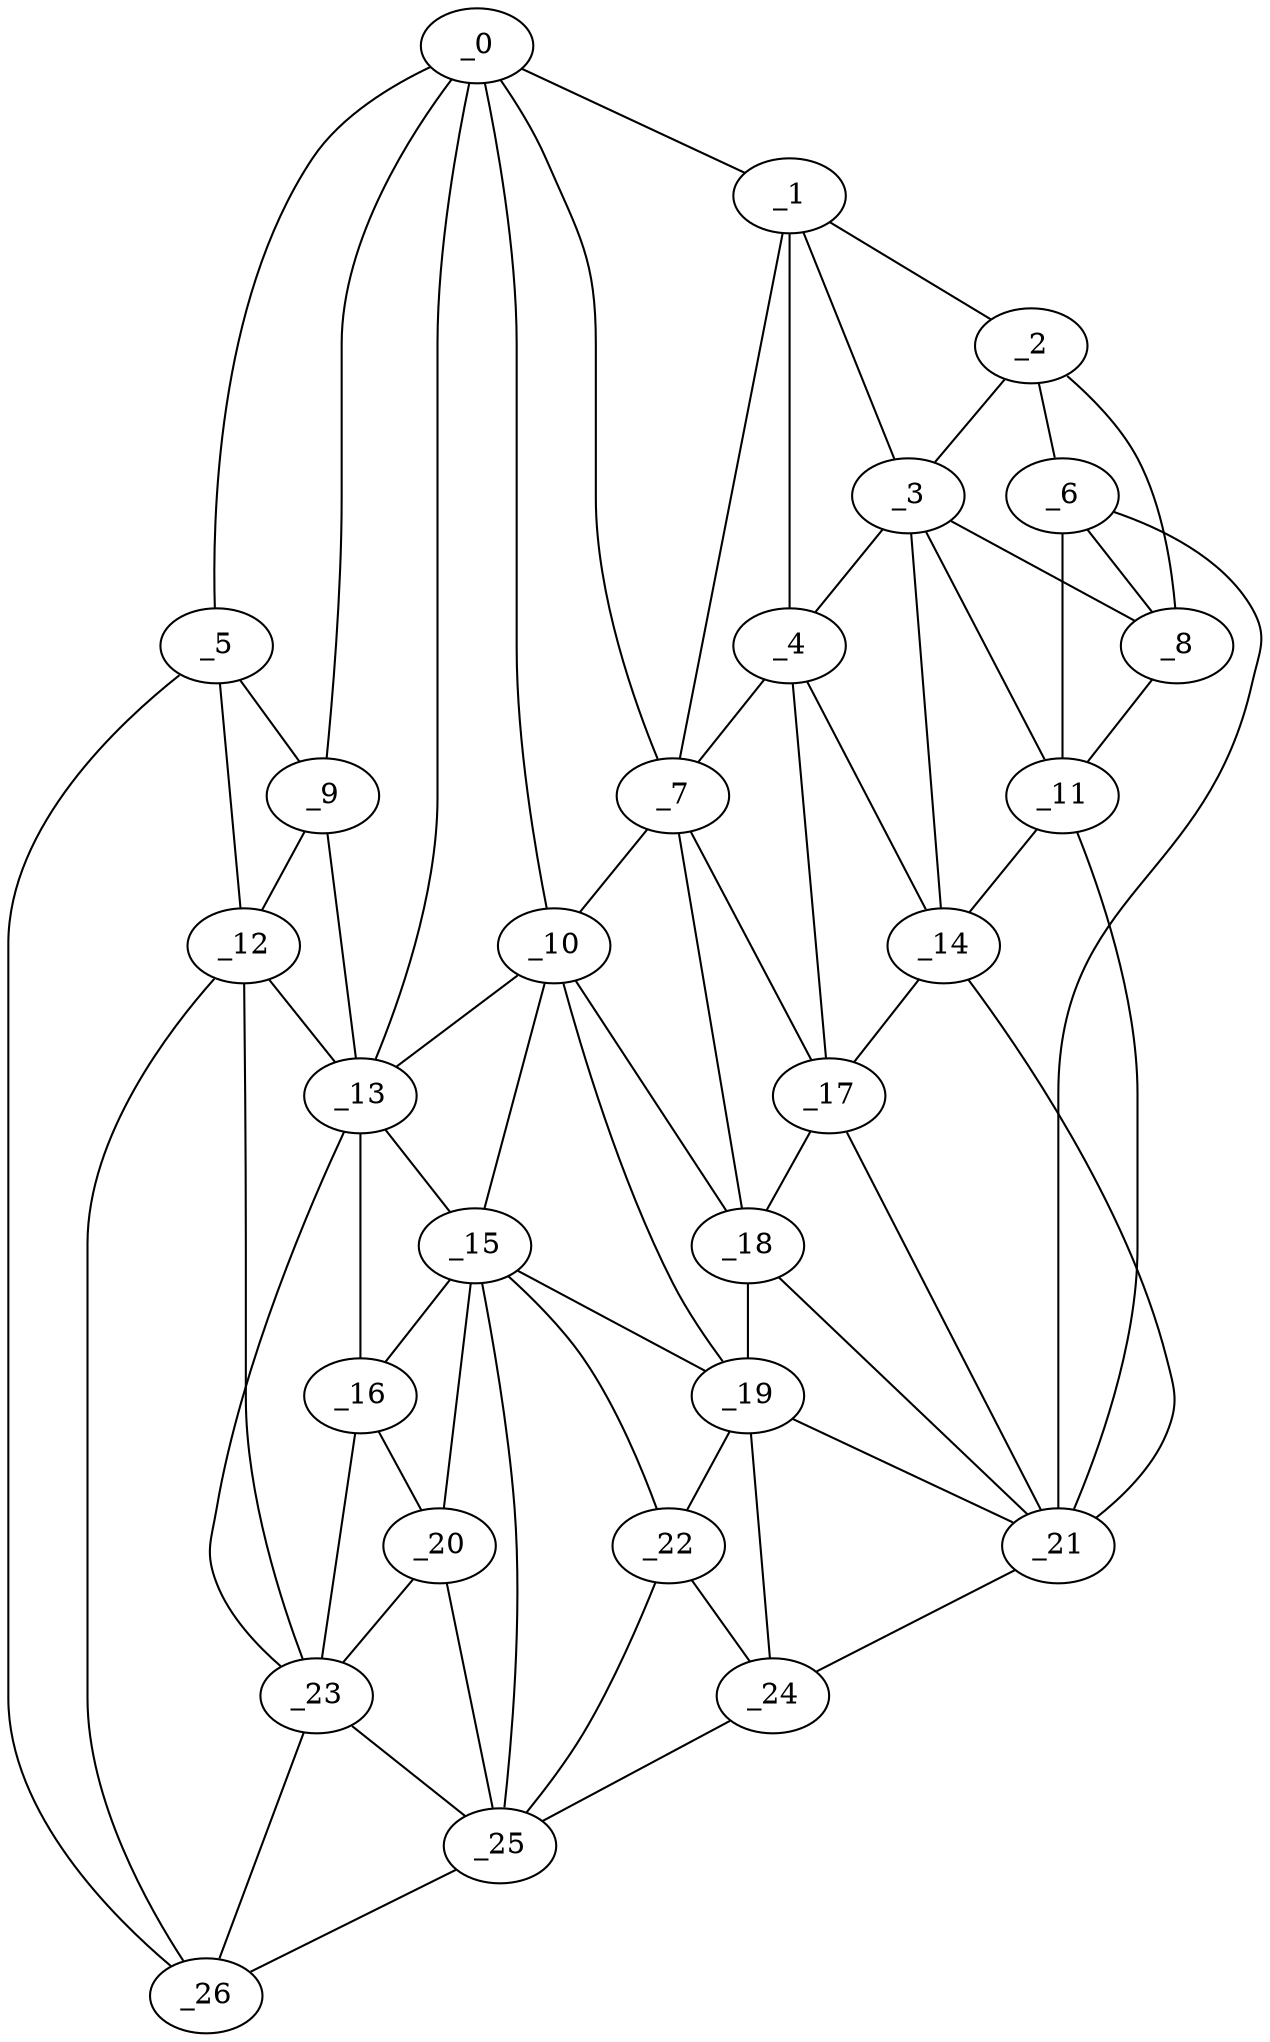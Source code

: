 graph "obj93__0.gxl" {
	_0	 [x=38,
		y=8];
	_1	 [x=42,
		y=92];
	_0 -- _1	 [valence=1];
	_5	 [x=52,
		y=3];
	_0 -- _5	 [valence=1];
	_7	 [x=53,
		y=69];
	_0 -- _7	 [valence=2];
	_9	 [x=58,
		y=11];
	_0 -- _9	 [valence=1];
	_10	 [x=61,
		y=53];
	_0 -- _10	 [valence=2];
	_13	 [x=66,
		y=21];
	_0 -- _13	 [valence=2];
	_2	 [x=45,
		y=114];
	_1 -- _2	 [valence=1];
	_3	 [x=48,
		y=96];
	_1 -- _3	 [valence=1];
	_4	 [x=50,
		y=78];
	_1 -- _4	 [valence=2];
	_1 -- _7	 [valence=2];
	_2 -- _3	 [valence=1];
	_6	 [x=52,
		y=120];
	_2 -- _6	 [valence=1];
	_8	 [x=55,
		y=109];
	_2 -- _8	 [valence=2];
	_3 -- _4	 [valence=2];
	_3 -- _8	 [valence=2];
	_11	 [x=61,
		y=104];
	_3 -- _11	 [valence=2];
	_14	 [x=66,
		y=92];
	_3 -- _14	 [valence=2];
	_4 -- _7	 [valence=2];
	_4 -- _14	 [valence=1];
	_17	 [x=73,
		y=77];
	_4 -- _17	 [valence=2];
	_5 -- _9	 [valence=1];
	_12	 [x=65,
		y=12];
	_5 -- _12	 [valence=2];
	_26	 [x=93,
		y=13];
	_5 -- _26	 [valence=1];
	_6 -- _8	 [valence=1];
	_6 -- _11	 [valence=2];
	_21	 [x=80,
		y=71];
	_6 -- _21	 [valence=1];
	_7 -- _10	 [valence=2];
	_7 -- _17	 [valence=2];
	_18	 [x=77,
		y=73];
	_7 -- _18	 [valence=2];
	_8 -- _11	 [valence=1];
	_9 -- _12	 [valence=2];
	_9 -- _13	 [valence=2];
	_10 -- _13	 [valence=2];
	_15	 [x=69,
		y=45];
	_10 -- _15	 [valence=1];
	_10 -- _18	 [valence=1];
	_19	 [x=79,
		y=60];
	_10 -- _19	 [valence=2];
	_11 -- _14	 [valence=2];
	_11 -- _21	 [valence=2];
	_12 -- _13	 [valence=2];
	_23	 [x=83,
		y=26];
	_12 -- _23	 [valence=2];
	_12 -- _26	 [valence=1];
	_13 -- _15	 [valence=2];
	_16	 [x=72,
		y=28];
	_13 -- _16	 [valence=1];
	_13 -- _23	 [valence=2];
	_14 -- _17	 [valence=2];
	_14 -- _21	 [valence=2];
	_15 -- _16	 [valence=1];
	_15 -- _19	 [valence=2];
	_20	 [x=80,
		y=31];
	_15 -- _20	 [valence=2];
	_22	 [x=81,
		y=53];
	_15 -- _22	 [valence=2];
	_25	 [x=87,
		y=50];
	_15 -- _25	 [valence=1];
	_16 -- _20	 [valence=2];
	_16 -- _23	 [valence=2];
	_17 -- _18	 [valence=1];
	_17 -- _21	 [valence=2];
	_18 -- _19	 [valence=2];
	_18 -- _21	 [valence=1];
	_19 -- _21	 [valence=2];
	_19 -- _22	 [valence=1];
	_24	 [x=85,
		y=62];
	_19 -- _24	 [valence=1];
	_20 -- _23	 [valence=2];
	_20 -- _25	 [valence=2];
	_21 -- _24	 [valence=1];
	_22 -- _24	 [valence=2];
	_22 -- _25	 [valence=1];
	_23 -- _25	 [valence=1];
	_23 -- _26	 [valence=1];
	_24 -- _25	 [valence=1];
	_25 -- _26	 [valence=1];
}

